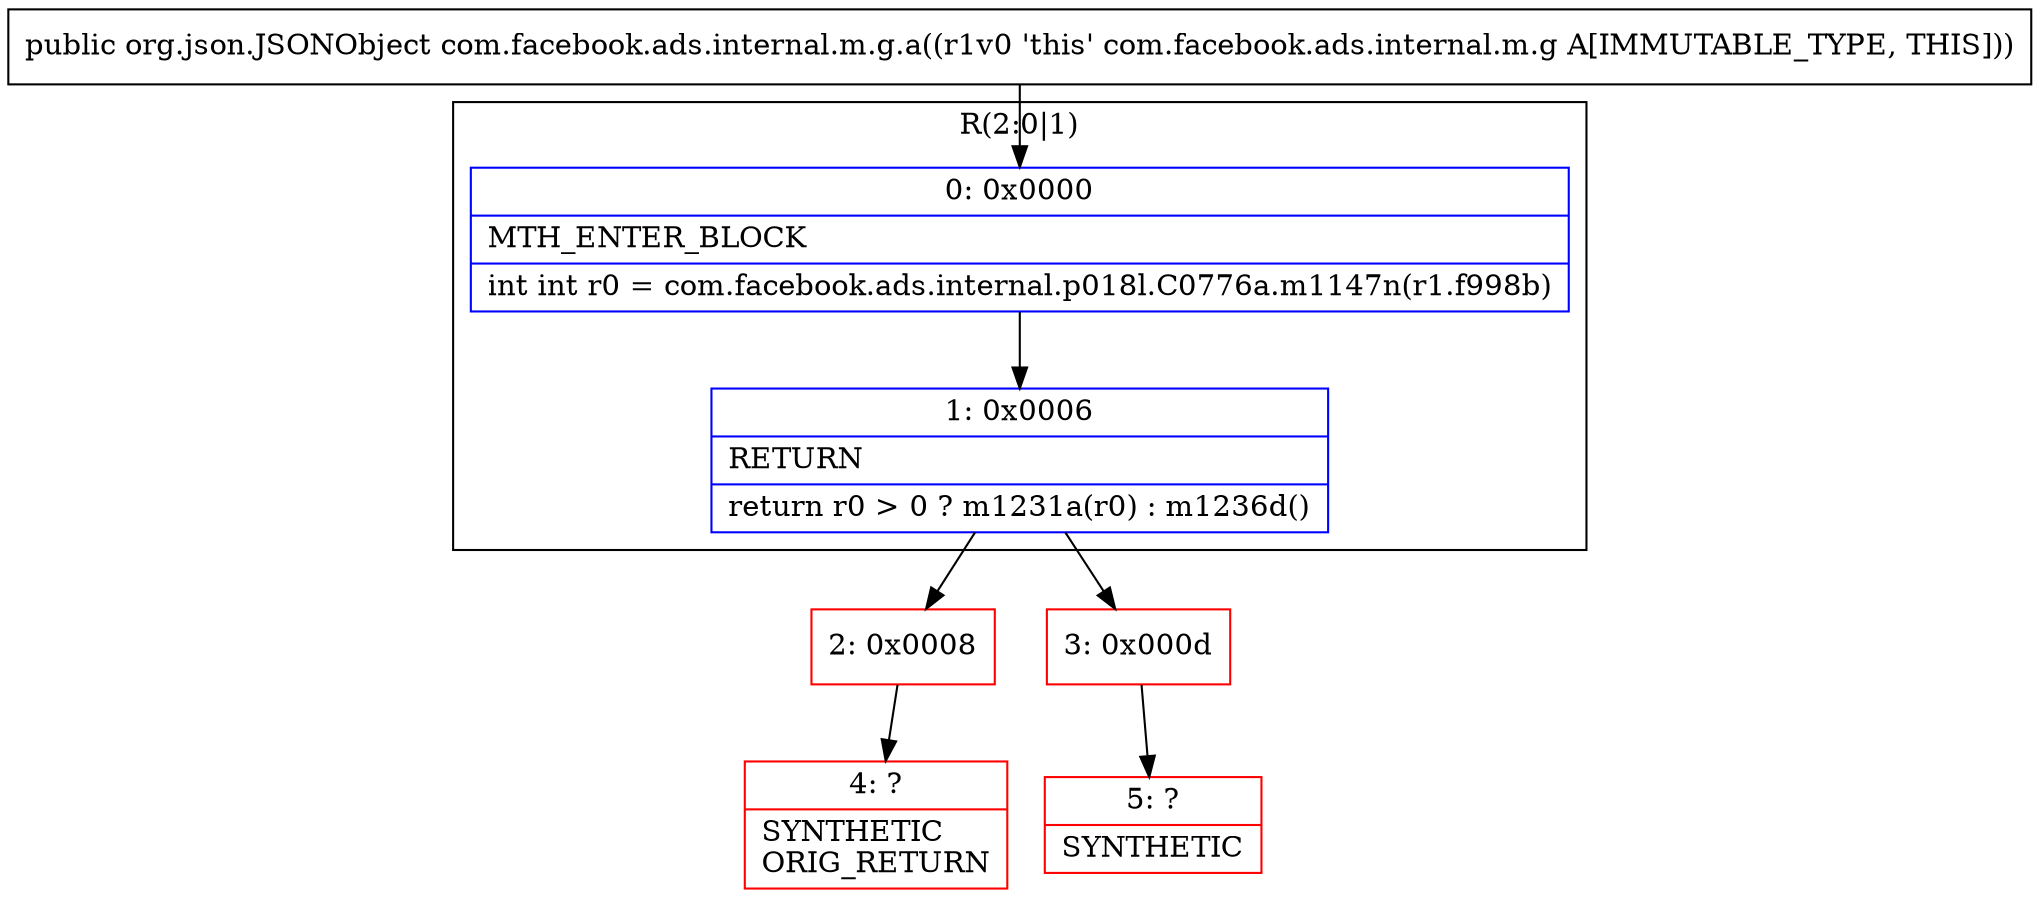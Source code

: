 digraph "CFG forcom.facebook.ads.internal.m.g.a()Lorg\/json\/JSONObject;" {
subgraph cluster_Region_1012286073 {
label = "R(2:0|1)";
node [shape=record,color=blue];
Node_0 [shape=record,label="{0\:\ 0x0000|MTH_ENTER_BLOCK\l|int int r0 = com.facebook.ads.internal.p018l.C0776a.m1147n(r1.f998b)\l}"];
Node_1 [shape=record,label="{1\:\ 0x0006|RETURN\l|return r0 \> 0 ? m1231a(r0) : m1236d()\l}"];
}
Node_2 [shape=record,color=red,label="{2\:\ 0x0008}"];
Node_3 [shape=record,color=red,label="{3\:\ 0x000d}"];
Node_4 [shape=record,color=red,label="{4\:\ ?|SYNTHETIC\lORIG_RETURN\l}"];
Node_5 [shape=record,color=red,label="{5\:\ ?|SYNTHETIC\l}"];
MethodNode[shape=record,label="{public org.json.JSONObject com.facebook.ads.internal.m.g.a((r1v0 'this' com.facebook.ads.internal.m.g A[IMMUTABLE_TYPE, THIS])) }"];
MethodNode -> Node_0;
Node_0 -> Node_1;
Node_1 -> Node_2;
Node_1 -> Node_3;
Node_2 -> Node_4;
Node_3 -> Node_5;
}

